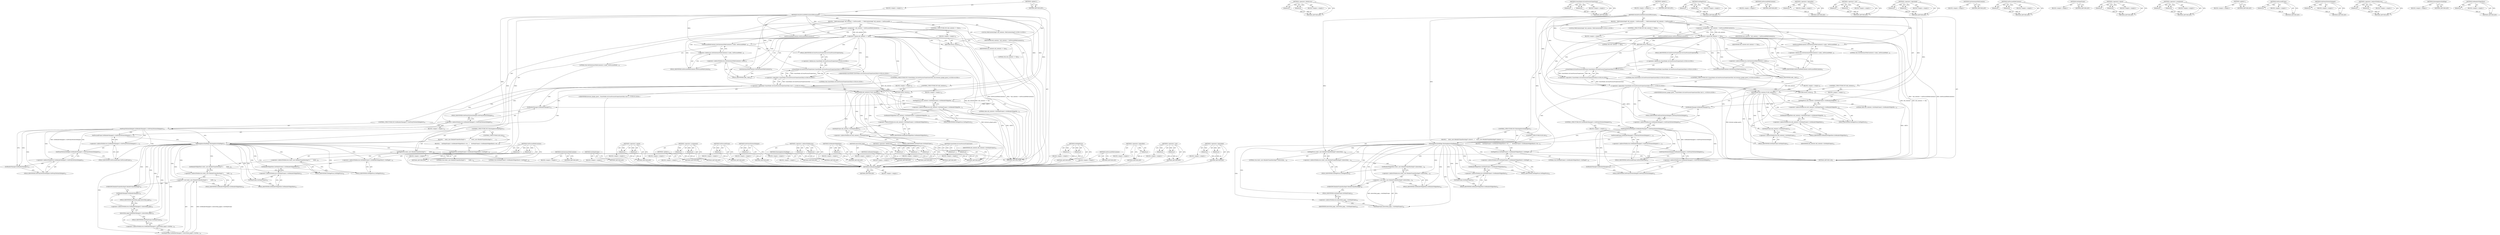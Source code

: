 digraph "GetRenderWidgetHost" {
vulnerable_189 [label=<(METHOD,interstitial_page)>];
vulnerable_190 [label=<(PARAM,p1)>];
vulnerable_191 [label=<(BLOCK,&lt;empty&gt;,&lt;empty&gt;)>];
vulnerable_192 [label=<(METHOD_RETURN,ANY)>];
vulnerable_174 [label=<(METHOD,GetRenderManager)>];
vulnerable_175 [label=<(BLOCK,&lt;empty&gt;,&lt;empty&gt;)>];
vulnerable_176 [label=<(METHOD_RETURN,ANY)>];
vulnerable_131 [label=<(METHOD,&lt;operator&gt;.fieldAccess)>];
vulnerable_132 [label=<(PARAM,p1)>];
vulnerable_133 [label=<(PARAM,p2)>];
vulnerable_134 [label=<(BLOCK,&lt;empty&gt;,&lt;empty&gt;)>];
vulnerable_135 [label=<(METHOD_RETURN,ANY)>];
vulnerable_153 [label=<(METHOD,GuestMode.IsCrossProcessFrameGuest)>];
vulnerable_154 [label=<(PARAM,p1)>];
vulnerable_155 [label=<(PARAM,p2)>];
vulnerable_156 [label=<(BLOCK,&lt;empty&gt;,&lt;empty&gt;)>];
vulnerable_157 [label=<(METHOD_RETURN,ANY)>];
vulnerable_6 [label=<(METHOD,&lt;global&gt;)<SUB>1</SUB>>];
vulnerable_7 [label=<(BLOCK,&lt;empty&gt;,&lt;empty&gt;)<SUB>1</SUB>>];
vulnerable_8 [label=<(METHOD,SetAsFocusedWebContentsIfNecessary)<SUB>1</SUB>>];
vulnerable_9 [label=<(BLOCK,{
  WebContentsImpl* old_contents = GetFocusedW...,{
  WebContentsImpl* old_contents = GetFocusedW...)<SUB>1</SUB>>];
vulnerable_10 [label="<(LOCAL,WebContentsImpl* old_contents: WebContentsImpl*)<SUB>2</SUB>>"];
vulnerable_11 [label=<(&lt;operator&gt;.assignment,* old_contents = GetFocusedWebContents())<SUB>2</SUB>>];
vulnerable_12 [label=<(IDENTIFIER,old_contents,* old_contents = GetFocusedWebContents())<SUB>2</SUB>>];
vulnerable_13 [label=<(GetFocusedWebContents,GetFocusedWebContents())<SUB>2</SUB>>];
vulnerable_14 [label=<(CONTROL_STRUCTURE,IF,if (old_contents == this))<SUB>3</SUB>>];
vulnerable_15 [label=<(&lt;operator&gt;.equals,old_contents == this)<SUB>3</SUB>>];
vulnerable_16 [label=<(IDENTIFIER,old_contents,old_contents == this)<SUB>3</SUB>>];
vulnerable_17 [label=<(LITERAL,this,old_contents == this)<SUB>3</SUB>>];
vulnerable_18 [label=<(BLOCK,&lt;empty&gt;,&lt;empty&gt;)<SUB>4</SUB>>];
vulnerable_19 [label=<(RETURN,return;,return;)<SUB>4</SUB>>];
vulnerable_20 [label=<(SetFocusedWebContents,GetOutermostWebContents()-&gt;node_.SetFocusedWebC...)<SUB>6</SUB>>];
vulnerable_21 [label=<(&lt;operator&gt;.fieldAccess,GetOutermostWebContents()-&gt;node_.SetFocusedWebC...)<SUB>6</SUB>>];
vulnerable_22 [label=<(&lt;operator&gt;.indirectFieldAccess,GetOutermostWebContents()-&gt;node_)<SUB>6</SUB>>];
vulnerable_23 [label=<(GetOutermostWebContents,GetOutermostWebContents())<SUB>6</SUB>>];
vulnerable_24 [label=<(FIELD_IDENTIFIER,node_,node_)<SUB>6</SUB>>];
vulnerable_25 [label=<(FIELD_IDENTIFIER,SetFocusedWebContents,SetFocusedWebContents)<SUB>6</SUB>>];
vulnerable_26 [label=<(LITERAL,this,GetOutermostWebContents()-&gt;node_.SetFocusedWebC...)<SUB>6</SUB>>];
vulnerable_27 [label="<(CONTROL_STRUCTURE,IF,if (!GuestMode::IsCrossProcessFrameGuest(this) &amp;&amp; browser_plugin_guest_))<SUB>8</SUB>>"];
vulnerable_28 [label="<(&lt;operator&gt;.logicalAnd,!GuestMode::IsCrossProcessFrameGuest(this) &amp;&amp; b...)<SUB>8</SUB>>"];
vulnerable_29 [label="<(&lt;operator&gt;.logicalNot,!GuestMode::IsCrossProcessFrameGuest(this))<SUB>8</SUB>>"];
vulnerable_30 [label="<(GuestMode.IsCrossProcessFrameGuest,GuestMode::IsCrossProcessFrameGuest(this))<SUB>8</SUB>>"];
vulnerable_31 [label="<(&lt;operator&gt;.fieldAccess,GuestMode::IsCrossProcessFrameGuest)<SUB>8</SUB>>"];
vulnerable_32 [label="<(IDENTIFIER,GuestMode,GuestMode::IsCrossProcessFrameGuest(this))<SUB>8</SUB>>"];
vulnerable_33 [label=<(FIELD_IDENTIFIER,IsCrossProcessFrameGuest,IsCrossProcessFrameGuest)<SUB>8</SUB>>];
vulnerable_34 [label="<(LITERAL,this,GuestMode::IsCrossProcessFrameGuest(this))<SUB>8</SUB>>"];
vulnerable_35 [label="<(IDENTIFIER,browser_plugin_guest_,!GuestMode::IsCrossProcessFrameGuest(this) &amp;&amp; b...)<SUB>8</SUB>>"];
vulnerable_36 [label=<(BLOCK,&lt;empty&gt;,&lt;empty&gt;)<SUB>9</SUB>>];
vulnerable_37 [label=<(RETURN,return;,return;)<SUB>9</SUB>>];
vulnerable_38 [label=<(CONTROL_STRUCTURE,IF,if (old_contents))<SUB>11</SUB>>];
vulnerable_39 [label=<(IDENTIFIER,old_contents,if (old_contents))<SUB>11</SUB>>];
vulnerable_40 [label=<(BLOCK,&lt;empty&gt;,&lt;empty&gt;)<SUB>12</SUB>>];
vulnerable_41 [label=<(SetPageFocus,old_contents-&gt;GetMainFrame()-&gt;GetRenderWidgetHo...)<SUB>12</SUB>>];
vulnerable_42 [label=<(&lt;operator&gt;.indirectFieldAccess,old_contents-&gt;GetMainFrame()-&gt;GetRenderWidgetHo...)<SUB>12</SUB>>];
vulnerable_43 [label=<(GetRenderWidgetHost,old_contents-&gt;GetMainFrame()-&gt;GetRenderWidgetHo...)<SUB>12</SUB>>];
vulnerable_44 [label=<(&lt;operator&gt;.indirectFieldAccess,old_contents-&gt;GetMainFrame()-&gt;GetRenderWidgetHost)<SUB>12</SUB>>];
vulnerable_45 [label=<(GetMainFrame,old_contents-&gt;GetMainFrame())<SUB>12</SUB>>];
vulnerable_46 [label=<(&lt;operator&gt;.indirectFieldAccess,old_contents-&gt;GetMainFrame)<SUB>12</SUB>>];
vulnerable_47 [label=<(IDENTIFIER,old_contents,old_contents-&gt;GetMainFrame())<SUB>12</SUB>>];
vulnerable_48 [label=<(FIELD_IDENTIFIER,GetMainFrame,GetMainFrame)<SUB>12</SUB>>];
vulnerable_49 [label=<(FIELD_IDENTIFIER,GetRenderWidgetHost,GetRenderWidgetHost)<SUB>12</SUB>>];
vulnerable_50 [label=<(FIELD_IDENTIFIER,SetPageFocus,SetPageFocus)<SUB>12</SUB>>];
vulnerable_51 [label=<(LITERAL,false,old_contents-&gt;GetMainFrame()-&gt;GetRenderWidgetHo...)<SUB>12</SUB>>];
vulnerable_52 [label=<(CONTROL_STRUCTURE,IF,if (GetRenderManager()-&gt;GetProxyToOuterDelegate()))<SUB>14</SUB>>];
vulnerable_53 [label=<(GetProxyToOuterDelegate,GetRenderManager()-&gt;GetProxyToOuterDelegate())<SUB>14</SUB>>];
vulnerable_54 [label=<(&lt;operator&gt;.indirectFieldAccess,GetRenderManager()-&gt;GetProxyToOuterDelegate)<SUB>14</SUB>>];
vulnerable_55 [label=<(GetRenderManager,GetRenderManager())<SUB>14</SUB>>];
vulnerable_56 [label=<(FIELD_IDENTIFIER,GetProxyToOuterDelegate,GetProxyToOuterDelegate)<SUB>14</SUB>>];
vulnerable_57 [label=<(BLOCK,&lt;empty&gt;,&lt;empty&gt;)<SUB>15</SUB>>];
vulnerable_58 [label=<(SetFocusedFrame,GetRenderManager()-&gt;GetProxyToOuterDelegate()-&gt;...)<SUB>15</SUB>>];
vulnerable_59 [label=<(&lt;operator&gt;.indirectFieldAccess,GetRenderManager()-&gt;GetProxyToOuterDelegate()-&gt;...)<SUB>15</SUB>>];
vulnerable_60 [label=<(GetProxyToOuterDelegate,GetRenderManager()-&gt;GetProxyToOuterDelegate())<SUB>15</SUB>>];
vulnerable_61 [label=<(&lt;operator&gt;.indirectFieldAccess,GetRenderManager()-&gt;GetProxyToOuterDelegate)<SUB>15</SUB>>];
vulnerable_62 [label=<(GetRenderManager,GetRenderManager())<SUB>15</SUB>>];
vulnerable_63 [label=<(FIELD_IDENTIFIER,GetProxyToOuterDelegate,GetProxyToOuterDelegate)<SUB>15</SUB>>];
vulnerable_64 [label=<(FIELD_IDENTIFIER,SetFocusedFrame,SetFocusedFrame)<SUB>15</SUB>>];
vulnerable_65 [label=<(CONTROL_STRUCTURE,IF,if (ShowingInterstitialPage()))<SUB>17</SUB>>];
vulnerable_66 [label=<(ShowingInterstitialPage,ShowingInterstitialPage())<SUB>17</SUB>>];
vulnerable_67 [label=<(BLOCK,{
    static_cast&lt;RenderFrameHostImpl*&gt;(
      ...,{
    static_cast&lt;RenderFrameHostImpl*&gt;(
      ...)<SUB>17</SUB>>];
vulnerable_68 [label=<(SetPageFocus,static_cast&lt;RenderFrameHostImpl*&gt;(
        GetR...)<SUB>18</SUB>>];
vulnerable_69 [label=<(&lt;operator&gt;.indirectFieldAccess,static_cast&lt;RenderFrameHostImpl*&gt;(
        GetR...)<SUB>18</SUB>>];
vulnerable_70 [label=<(GetRenderWidgetHost,static_cast&lt;RenderFrameHostImpl*&gt;(
        GetR...)<SUB>18</SUB>>];
vulnerable_71 [label=<(&lt;operator&gt;.indirectFieldAccess,static_cast&lt;RenderFrameHostImpl*&gt;(
        GetR...)<SUB>18</SUB>>];
vulnerable_72 [label=<(&lt;operator&gt;.cast,static_cast&lt;RenderFrameHostImpl*&gt;(
        GetR...)<SUB>18</SUB>>];
vulnerable_73 [label=<(UNKNOWN,RenderFrameHostImpl*,RenderFrameHostImpl*)<SUB>18</SUB>>];
vulnerable_74 [label=<(GetMainFrame,GetRenderManager()-&gt;interstitial_page()-&gt;GetMai...)<SUB>19</SUB>>];
vulnerable_75 [label=<(&lt;operator&gt;.indirectFieldAccess,GetRenderManager()-&gt;interstitial_page()-&gt;GetMai...)<SUB>19</SUB>>];
vulnerable_76 [label=<(interstitial_page,GetRenderManager()-&gt;interstitial_page())<SUB>19</SUB>>];
vulnerable_77 [label=<(&lt;operator&gt;.indirectFieldAccess,GetRenderManager()-&gt;interstitial_page)<SUB>19</SUB>>];
vulnerable_78 [label=<(GetRenderManager,GetRenderManager())<SUB>19</SUB>>];
vulnerable_79 [label=<(FIELD_IDENTIFIER,interstitial_page,interstitial_page)<SUB>19</SUB>>];
vulnerable_80 [label=<(FIELD_IDENTIFIER,GetMainFrame,GetMainFrame)<SUB>19</SUB>>];
vulnerable_81 [label=<(FIELD_IDENTIFIER,GetRenderWidgetHost,GetRenderWidgetHost)<SUB>18</SUB>>];
vulnerable_82 [label=<(FIELD_IDENTIFIER,SetPageFocus,SetPageFocus)<SUB>18</SUB>>];
vulnerable_83 [label=<(LITERAL,true,static_cast&lt;RenderFrameHostImpl*&gt;(
        GetR...)<SUB>21</SUB>>];
vulnerable_84 [label=<(CONTROL_STRUCTURE,ELSE,else)<SUB>22</SUB>>];
vulnerable_85 [label=<(BLOCK,{
    GetMainFrame()-&gt;GetRenderWidgetHost()-&gt;Se...,{
    GetMainFrame()-&gt;GetRenderWidgetHost()-&gt;Se...)<SUB>22</SUB>>];
vulnerable_86 [label=<(SetPageFocus,GetMainFrame()-&gt;GetRenderWidgetHost()-&gt;SetPageF...)<SUB>23</SUB>>];
vulnerable_87 [label=<(&lt;operator&gt;.indirectFieldAccess,GetMainFrame()-&gt;GetRenderWidgetHost()-&gt;SetPageF...)<SUB>23</SUB>>];
vulnerable_88 [label=<(GetRenderWidgetHost,GetMainFrame()-&gt;GetRenderWidgetHost())<SUB>23</SUB>>];
vulnerable_89 [label=<(&lt;operator&gt;.indirectFieldAccess,GetMainFrame()-&gt;GetRenderWidgetHost)<SUB>23</SUB>>];
vulnerable_90 [label=<(GetMainFrame,GetMainFrame())<SUB>23</SUB>>];
vulnerable_91 [label=<(FIELD_IDENTIFIER,GetRenderWidgetHost,GetRenderWidgetHost)<SUB>23</SUB>>];
vulnerable_92 [label=<(FIELD_IDENTIFIER,SetPageFocus,SetPageFocus)<SUB>23</SUB>>];
vulnerable_93 [label=<(LITERAL,true,GetMainFrame()-&gt;GetRenderWidgetHost()-&gt;SetPageF...)<SUB>23</SUB>>];
vulnerable_94 [label=<(METHOD_RETURN,void)<SUB>1</SUB>>];
vulnerable_96 [label=<(METHOD_RETURN,ANY)<SUB>1</SUB>>];
vulnerable_158 [label=<(METHOD,SetPageFocus)>];
vulnerable_159 [label=<(PARAM,p1)>];
vulnerable_160 [label=<(PARAM,p2)>];
vulnerable_161 [label=<(BLOCK,&lt;empty&gt;,&lt;empty&gt;)>];
vulnerable_162 [label=<(METHOD_RETURN,ANY)>];
vulnerable_118 [label=<(METHOD,GetFocusedWebContents)>];
vulnerable_119 [label=<(BLOCK,&lt;empty&gt;,&lt;empty&gt;)>];
vulnerable_120 [label=<(METHOD_RETURN,ANY)>];
vulnerable_149 [label=<(METHOD,&lt;operator&gt;.logicalNot)>];
vulnerable_150 [label=<(PARAM,p1)>];
vulnerable_151 [label=<(BLOCK,&lt;empty&gt;,&lt;empty&gt;)>];
vulnerable_152 [label=<(METHOD_RETURN,ANY)>];
vulnerable_184 [label=<(METHOD,&lt;operator&gt;.cast)>];
vulnerable_185 [label=<(PARAM,p1)>];
vulnerable_186 [label=<(PARAM,p2)>];
vulnerable_187 [label=<(BLOCK,&lt;empty&gt;,&lt;empty&gt;)>];
vulnerable_188 [label=<(METHOD_RETURN,ANY)>];
vulnerable_144 [label=<(METHOD,&lt;operator&gt;.logicalAnd)>];
vulnerable_145 [label=<(PARAM,p1)>];
vulnerable_146 [label=<(PARAM,p2)>];
vulnerable_147 [label=<(BLOCK,&lt;empty&gt;,&lt;empty&gt;)>];
vulnerable_148 [label=<(METHOD_RETURN,ANY)>];
vulnerable_141 [label=<(METHOD,GetOutermostWebContents)>];
vulnerable_142 [label=<(BLOCK,&lt;empty&gt;,&lt;empty&gt;)>];
vulnerable_143 [label=<(METHOD_RETURN,ANY)>];
vulnerable_126 [label=<(METHOD,SetFocusedWebContents)>];
vulnerable_127 [label=<(PARAM,p1)>];
vulnerable_128 [label=<(PARAM,p2)>];
vulnerable_129 [label=<(BLOCK,&lt;empty&gt;,&lt;empty&gt;)>];
vulnerable_130 [label=<(METHOD_RETURN,ANY)>];
vulnerable_167 [label=<(METHOD,GetMainFrame)>];
vulnerable_168 [label=<(BLOCK,&lt;empty&gt;,&lt;empty&gt;)>];
vulnerable_169 [label=<(METHOD_RETURN,ANY)>];
vulnerable_121 [label=<(METHOD,&lt;operator&gt;.equals)>];
vulnerable_122 [label=<(PARAM,p1)>];
vulnerable_123 [label=<(PARAM,p2)>];
vulnerable_124 [label=<(BLOCK,&lt;empty&gt;,&lt;empty&gt;)>];
vulnerable_125 [label=<(METHOD_RETURN,ANY)>];
vulnerable_113 [label=<(METHOD,&lt;operator&gt;.assignment)>];
vulnerable_114 [label=<(PARAM,p1)>];
vulnerable_115 [label=<(PARAM,p2)>];
vulnerable_116 [label=<(BLOCK,&lt;empty&gt;,&lt;empty&gt;)>];
vulnerable_117 [label=<(METHOD_RETURN,ANY)>];
vulnerable_107 [label=<(METHOD,&lt;global&gt;)<SUB>1</SUB>>];
vulnerable_108 [label=<(BLOCK,&lt;empty&gt;,&lt;empty&gt;)>];
vulnerable_109 [label=<(METHOD_RETURN,ANY)>];
vulnerable_177 [label=<(METHOD,SetFocusedFrame)>];
vulnerable_178 [label=<(PARAM,p1)>];
vulnerable_179 [label=<(BLOCK,&lt;empty&gt;,&lt;empty&gt;)>];
vulnerable_180 [label=<(METHOD_RETURN,ANY)>];
vulnerable_170 [label=<(METHOD,GetProxyToOuterDelegate)>];
vulnerable_171 [label=<(PARAM,p1)>];
vulnerable_172 [label=<(BLOCK,&lt;empty&gt;,&lt;empty&gt;)>];
vulnerable_173 [label=<(METHOD_RETURN,ANY)>];
vulnerable_136 [label=<(METHOD,&lt;operator&gt;.indirectFieldAccess)>];
vulnerable_137 [label=<(PARAM,p1)>];
vulnerable_138 [label=<(PARAM,p2)>];
vulnerable_139 [label=<(BLOCK,&lt;empty&gt;,&lt;empty&gt;)>];
vulnerable_140 [label=<(METHOD_RETURN,ANY)>];
vulnerable_181 [label=<(METHOD,ShowingInterstitialPage)>];
vulnerable_182 [label=<(BLOCK,&lt;empty&gt;,&lt;empty&gt;)>];
vulnerable_183 [label=<(METHOD_RETURN,ANY)>];
vulnerable_163 [label=<(METHOD,GetRenderWidgetHost)>];
vulnerable_164 [label=<(PARAM,p1)>];
vulnerable_165 [label=<(BLOCK,&lt;empty&gt;,&lt;empty&gt;)>];
vulnerable_166 [label=<(METHOD_RETURN,ANY)>];
fixed_171 [label=<(METHOD,GetRenderManager)>];
fixed_172 [label=<(BLOCK,&lt;empty&gt;,&lt;empty&gt;)>];
fixed_173 [label=<(METHOD_RETURN,ANY)>];
fixed_128 [label=<(METHOD,&lt;operator&gt;.fieldAccess)>];
fixed_129 [label=<(PARAM,p1)>];
fixed_130 [label=<(PARAM,p2)>];
fixed_131 [label=<(BLOCK,&lt;empty&gt;,&lt;empty&gt;)>];
fixed_132 [label=<(METHOD_RETURN,ANY)>];
fixed_150 [label=<(METHOD,GuestMode.IsCrossProcessFrameGuest)>];
fixed_151 [label=<(PARAM,p1)>];
fixed_152 [label=<(PARAM,p2)>];
fixed_153 [label=<(BLOCK,&lt;empty&gt;,&lt;empty&gt;)>];
fixed_154 [label=<(METHOD_RETURN,ANY)>];
fixed_6 [label=<(METHOD,&lt;global&gt;)<SUB>1</SUB>>];
fixed_7 [label=<(BLOCK,&lt;empty&gt;,&lt;empty&gt;)<SUB>1</SUB>>];
fixed_8 [label=<(METHOD,SetAsFocusedWebContentsIfNecessary)<SUB>1</SUB>>];
fixed_9 [label=<(BLOCK,{
  WebContentsImpl* old_contents = GetFocusedW...,{
  WebContentsImpl* old_contents = GetFocusedW...)<SUB>1</SUB>>];
fixed_10 [label="<(LOCAL,WebContentsImpl* old_contents: WebContentsImpl*)<SUB>2</SUB>>"];
fixed_11 [label=<(&lt;operator&gt;.assignment,* old_contents = GetFocusedWebContents())<SUB>2</SUB>>];
fixed_12 [label=<(IDENTIFIER,old_contents,* old_contents = GetFocusedWebContents())<SUB>2</SUB>>];
fixed_13 [label=<(GetFocusedWebContents,GetFocusedWebContents())<SUB>2</SUB>>];
fixed_14 [label=<(CONTROL_STRUCTURE,IF,if (old_contents == this))<SUB>3</SUB>>];
fixed_15 [label=<(&lt;operator&gt;.equals,old_contents == this)<SUB>3</SUB>>];
fixed_16 [label=<(IDENTIFIER,old_contents,old_contents == this)<SUB>3</SUB>>];
fixed_17 [label=<(LITERAL,this,old_contents == this)<SUB>3</SUB>>];
fixed_18 [label=<(BLOCK,&lt;empty&gt;,&lt;empty&gt;)<SUB>4</SUB>>];
fixed_19 [label=<(RETURN,return;,return;)<SUB>4</SUB>>];
fixed_20 [label=<(SetFocusedWebContents,GetOutermostWebContents()-&gt;node_.SetFocusedWebC...)<SUB>6</SUB>>];
fixed_21 [label=<(&lt;operator&gt;.fieldAccess,GetOutermostWebContents()-&gt;node_.SetFocusedWebC...)<SUB>6</SUB>>];
fixed_22 [label=<(&lt;operator&gt;.indirectFieldAccess,GetOutermostWebContents()-&gt;node_)<SUB>6</SUB>>];
fixed_23 [label=<(GetOutermostWebContents,GetOutermostWebContents())<SUB>6</SUB>>];
fixed_24 [label=<(FIELD_IDENTIFIER,node_,node_)<SUB>6</SUB>>];
fixed_25 [label=<(FIELD_IDENTIFIER,SetFocusedWebContents,SetFocusedWebContents)<SUB>6</SUB>>];
fixed_26 [label=<(LITERAL,this,GetOutermostWebContents()-&gt;node_.SetFocusedWebC...)<SUB>6</SUB>>];
fixed_27 [label="<(CONTROL_STRUCTURE,IF,if (!GuestMode::IsCrossProcessFrameGuest(this) &amp;&amp; browser_plugin_guest_))<SUB>8</SUB>>"];
fixed_28 [label="<(&lt;operator&gt;.logicalAnd,!GuestMode::IsCrossProcessFrameGuest(this) &amp;&amp; b...)<SUB>8</SUB>>"];
fixed_29 [label="<(&lt;operator&gt;.logicalNot,!GuestMode::IsCrossProcessFrameGuest(this))<SUB>8</SUB>>"];
fixed_30 [label="<(GuestMode.IsCrossProcessFrameGuest,GuestMode::IsCrossProcessFrameGuest(this))<SUB>8</SUB>>"];
fixed_31 [label="<(&lt;operator&gt;.fieldAccess,GuestMode::IsCrossProcessFrameGuest)<SUB>8</SUB>>"];
fixed_32 [label="<(IDENTIFIER,GuestMode,GuestMode::IsCrossProcessFrameGuest(this))<SUB>8</SUB>>"];
fixed_33 [label=<(FIELD_IDENTIFIER,IsCrossProcessFrameGuest,IsCrossProcessFrameGuest)<SUB>8</SUB>>];
fixed_34 [label="<(LITERAL,this,GuestMode::IsCrossProcessFrameGuest(this))<SUB>8</SUB>>"];
fixed_35 [label="<(IDENTIFIER,browser_plugin_guest_,!GuestMode::IsCrossProcessFrameGuest(this) &amp;&amp; b...)<SUB>8</SUB>>"];
fixed_36 [label=<(BLOCK,&lt;empty&gt;,&lt;empty&gt;)<SUB>9</SUB>>];
fixed_37 [label=<(RETURN,return;,return;)<SUB>9</SUB>>];
fixed_38 [label=<(CONTROL_STRUCTURE,IF,if (old_contents))<SUB>11</SUB>>];
fixed_39 [label=<(IDENTIFIER,old_contents,if (old_contents))<SUB>11</SUB>>];
fixed_40 [label=<(BLOCK,&lt;empty&gt;,&lt;empty&gt;)<SUB>12</SUB>>];
fixed_41 [label=<(SetPageFocus,old_contents-&gt;GetMainFrame()-&gt;GetRenderWidgetHo...)<SUB>12</SUB>>];
fixed_42 [label=<(&lt;operator&gt;.indirectFieldAccess,old_contents-&gt;GetMainFrame()-&gt;GetRenderWidgetHo...)<SUB>12</SUB>>];
fixed_43 [label=<(GetRenderWidgetHost,old_contents-&gt;GetMainFrame()-&gt;GetRenderWidgetHo...)<SUB>12</SUB>>];
fixed_44 [label=<(&lt;operator&gt;.indirectFieldAccess,old_contents-&gt;GetMainFrame()-&gt;GetRenderWidgetHost)<SUB>12</SUB>>];
fixed_45 [label=<(GetMainFrame,old_contents-&gt;GetMainFrame())<SUB>12</SUB>>];
fixed_46 [label=<(&lt;operator&gt;.indirectFieldAccess,old_contents-&gt;GetMainFrame)<SUB>12</SUB>>];
fixed_47 [label=<(IDENTIFIER,old_contents,old_contents-&gt;GetMainFrame())<SUB>12</SUB>>];
fixed_48 [label=<(FIELD_IDENTIFIER,GetMainFrame,GetMainFrame)<SUB>12</SUB>>];
fixed_49 [label=<(FIELD_IDENTIFIER,GetRenderWidgetHost,GetRenderWidgetHost)<SUB>12</SUB>>];
fixed_50 [label=<(FIELD_IDENTIFIER,SetPageFocus,SetPageFocus)<SUB>12</SUB>>];
fixed_51 [label=<(LITERAL,false,old_contents-&gt;GetMainFrame()-&gt;GetRenderWidgetHo...)<SUB>12</SUB>>];
fixed_52 [label=<(CONTROL_STRUCTURE,IF,if (GetRenderManager()-&gt;GetProxyToOuterDelegate()))<SUB>14</SUB>>];
fixed_53 [label=<(GetProxyToOuterDelegate,GetRenderManager()-&gt;GetProxyToOuterDelegate())<SUB>14</SUB>>];
fixed_54 [label=<(&lt;operator&gt;.indirectFieldAccess,GetRenderManager()-&gt;GetProxyToOuterDelegate)<SUB>14</SUB>>];
fixed_55 [label=<(GetRenderManager,GetRenderManager())<SUB>14</SUB>>];
fixed_56 [label=<(FIELD_IDENTIFIER,GetProxyToOuterDelegate,GetProxyToOuterDelegate)<SUB>14</SUB>>];
fixed_57 [label=<(BLOCK,&lt;empty&gt;,&lt;empty&gt;)<SUB>15</SUB>>];
fixed_58 [label=<(SetFocusedFrame,GetRenderManager()-&gt;GetProxyToOuterDelegate()-&gt;...)<SUB>15</SUB>>];
fixed_59 [label=<(&lt;operator&gt;.indirectFieldAccess,GetRenderManager()-&gt;GetProxyToOuterDelegate()-&gt;...)<SUB>15</SUB>>];
fixed_60 [label=<(GetProxyToOuterDelegate,GetRenderManager()-&gt;GetProxyToOuterDelegate())<SUB>15</SUB>>];
fixed_61 [label=<(&lt;operator&gt;.indirectFieldAccess,GetRenderManager()-&gt;GetProxyToOuterDelegate)<SUB>15</SUB>>];
fixed_62 [label=<(GetRenderManager,GetRenderManager())<SUB>15</SUB>>];
fixed_63 [label=<(FIELD_IDENTIFIER,GetProxyToOuterDelegate,GetProxyToOuterDelegate)<SUB>15</SUB>>];
fixed_64 [label=<(FIELD_IDENTIFIER,SetFocusedFrame,SetFocusedFrame)<SUB>15</SUB>>];
fixed_65 [label=<(CONTROL_STRUCTURE,IF,if (ShowingInterstitialPage()))<SUB>17</SUB>>];
fixed_66 [label=<(ShowingInterstitialPage,ShowingInterstitialPage())<SUB>17</SUB>>];
fixed_67 [label=<(BLOCK,{
    static_cast&lt;RenderFrameHostImpl*&gt;(interst...,{
    static_cast&lt;RenderFrameHostImpl*&gt;(interst...)<SUB>17</SUB>>];
fixed_68 [label=<(SetPageFocus,static_cast&lt;RenderFrameHostImpl*&gt;(interstitial_...)<SUB>18</SUB>>];
fixed_69 [label=<(&lt;operator&gt;.indirectFieldAccess,static_cast&lt;RenderFrameHostImpl*&gt;(interstitial_...)<SUB>18</SUB>>];
fixed_70 [label=<(GetRenderWidgetHost,static_cast&lt;RenderFrameHostImpl*&gt;(interstitial_...)<SUB>18</SUB>>];
fixed_71 [label=<(&lt;operator&gt;.indirectFieldAccess,static_cast&lt;RenderFrameHostImpl*&gt;(interstitial_...)<SUB>18</SUB>>];
fixed_72 [label=<(&lt;operator&gt;.cast,static_cast&lt;RenderFrameHostImpl*&gt;(interstitial_...)<SUB>18</SUB>>];
fixed_73 [label=<(UNKNOWN,RenderFrameHostImpl*,RenderFrameHostImpl*)<SUB>18</SUB>>];
fixed_74 [label=<(GetMainFrame,interstitial_page_-&gt;GetMainFrame())<SUB>18</SUB>>];
fixed_75 [label=<(&lt;operator&gt;.indirectFieldAccess,interstitial_page_-&gt;GetMainFrame)<SUB>18</SUB>>];
fixed_76 [label=<(IDENTIFIER,interstitial_page_,interstitial_page_-&gt;GetMainFrame())<SUB>18</SUB>>];
fixed_77 [label=<(FIELD_IDENTIFIER,GetMainFrame,GetMainFrame)<SUB>18</SUB>>];
fixed_78 [label=<(FIELD_IDENTIFIER,GetRenderWidgetHost,GetRenderWidgetHost)<SUB>18</SUB>>];
fixed_79 [label=<(FIELD_IDENTIFIER,SetPageFocus,SetPageFocus)<SUB>18</SUB>>];
fixed_80 [label=<(LITERAL,true,static_cast&lt;RenderFrameHostImpl*&gt;(interstitial_...)<SUB>20</SUB>>];
fixed_81 [label=<(CONTROL_STRUCTURE,ELSE,else)<SUB>21</SUB>>];
fixed_82 [label=<(BLOCK,{
    GetMainFrame()-&gt;GetRenderWidgetHost()-&gt;Se...,{
    GetMainFrame()-&gt;GetRenderWidgetHost()-&gt;Se...)<SUB>21</SUB>>];
fixed_83 [label=<(SetPageFocus,GetMainFrame()-&gt;GetRenderWidgetHost()-&gt;SetPageF...)<SUB>22</SUB>>];
fixed_84 [label=<(&lt;operator&gt;.indirectFieldAccess,GetMainFrame()-&gt;GetRenderWidgetHost()-&gt;SetPageF...)<SUB>22</SUB>>];
fixed_85 [label=<(GetRenderWidgetHost,GetMainFrame()-&gt;GetRenderWidgetHost())<SUB>22</SUB>>];
fixed_86 [label=<(&lt;operator&gt;.indirectFieldAccess,GetMainFrame()-&gt;GetRenderWidgetHost)<SUB>22</SUB>>];
fixed_87 [label=<(GetMainFrame,GetMainFrame())<SUB>22</SUB>>];
fixed_88 [label=<(FIELD_IDENTIFIER,GetRenderWidgetHost,GetRenderWidgetHost)<SUB>22</SUB>>];
fixed_89 [label=<(FIELD_IDENTIFIER,SetPageFocus,SetPageFocus)<SUB>22</SUB>>];
fixed_90 [label=<(LITERAL,true,GetMainFrame()-&gt;GetRenderWidgetHost()-&gt;SetPageF...)<SUB>22</SUB>>];
fixed_91 [label=<(METHOD_RETURN,void)<SUB>1</SUB>>];
fixed_93 [label=<(METHOD_RETURN,ANY)<SUB>1</SUB>>];
fixed_155 [label=<(METHOD,SetPageFocus)>];
fixed_156 [label=<(PARAM,p1)>];
fixed_157 [label=<(PARAM,p2)>];
fixed_158 [label=<(BLOCK,&lt;empty&gt;,&lt;empty&gt;)>];
fixed_159 [label=<(METHOD_RETURN,ANY)>];
fixed_115 [label=<(METHOD,GetFocusedWebContents)>];
fixed_116 [label=<(BLOCK,&lt;empty&gt;,&lt;empty&gt;)>];
fixed_117 [label=<(METHOD_RETURN,ANY)>];
fixed_146 [label=<(METHOD,&lt;operator&gt;.logicalNot)>];
fixed_147 [label=<(PARAM,p1)>];
fixed_148 [label=<(BLOCK,&lt;empty&gt;,&lt;empty&gt;)>];
fixed_149 [label=<(METHOD_RETURN,ANY)>];
fixed_181 [label=<(METHOD,&lt;operator&gt;.cast)>];
fixed_182 [label=<(PARAM,p1)>];
fixed_183 [label=<(PARAM,p2)>];
fixed_184 [label=<(BLOCK,&lt;empty&gt;,&lt;empty&gt;)>];
fixed_185 [label=<(METHOD_RETURN,ANY)>];
fixed_141 [label=<(METHOD,&lt;operator&gt;.logicalAnd)>];
fixed_142 [label=<(PARAM,p1)>];
fixed_143 [label=<(PARAM,p2)>];
fixed_144 [label=<(BLOCK,&lt;empty&gt;,&lt;empty&gt;)>];
fixed_145 [label=<(METHOD_RETURN,ANY)>];
fixed_138 [label=<(METHOD,GetOutermostWebContents)>];
fixed_139 [label=<(BLOCK,&lt;empty&gt;,&lt;empty&gt;)>];
fixed_140 [label=<(METHOD_RETURN,ANY)>];
fixed_123 [label=<(METHOD,SetFocusedWebContents)>];
fixed_124 [label=<(PARAM,p1)>];
fixed_125 [label=<(PARAM,p2)>];
fixed_126 [label=<(BLOCK,&lt;empty&gt;,&lt;empty&gt;)>];
fixed_127 [label=<(METHOD_RETURN,ANY)>];
fixed_164 [label=<(METHOD,GetMainFrame)>];
fixed_165 [label=<(BLOCK,&lt;empty&gt;,&lt;empty&gt;)>];
fixed_166 [label=<(METHOD_RETURN,ANY)>];
fixed_118 [label=<(METHOD,&lt;operator&gt;.equals)>];
fixed_119 [label=<(PARAM,p1)>];
fixed_120 [label=<(PARAM,p2)>];
fixed_121 [label=<(BLOCK,&lt;empty&gt;,&lt;empty&gt;)>];
fixed_122 [label=<(METHOD_RETURN,ANY)>];
fixed_110 [label=<(METHOD,&lt;operator&gt;.assignment)>];
fixed_111 [label=<(PARAM,p1)>];
fixed_112 [label=<(PARAM,p2)>];
fixed_113 [label=<(BLOCK,&lt;empty&gt;,&lt;empty&gt;)>];
fixed_114 [label=<(METHOD_RETURN,ANY)>];
fixed_104 [label=<(METHOD,&lt;global&gt;)<SUB>1</SUB>>];
fixed_105 [label=<(BLOCK,&lt;empty&gt;,&lt;empty&gt;)>];
fixed_106 [label=<(METHOD_RETURN,ANY)>];
fixed_174 [label=<(METHOD,SetFocusedFrame)>];
fixed_175 [label=<(PARAM,p1)>];
fixed_176 [label=<(BLOCK,&lt;empty&gt;,&lt;empty&gt;)>];
fixed_177 [label=<(METHOD_RETURN,ANY)>];
fixed_167 [label=<(METHOD,GetProxyToOuterDelegate)>];
fixed_168 [label=<(PARAM,p1)>];
fixed_169 [label=<(BLOCK,&lt;empty&gt;,&lt;empty&gt;)>];
fixed_170 [label=<(METHOD_RETURN,ANY)>];
fixed_133 [label=<(METHOD,&lt;operator&gt;.indirectFieldAccess)>];
fixed_134 [label=<(PARAM,p1)>];
fixed_135 [label=<(PARAM,p2)>];
fixed_136 [label=<(BLOCK,&lt;empty&gt;,&lt;empty&gt;)>];
fixed_137 [label=<(METHOD_RETURN,ANY)>];
fixed_178 [label=<(METHOD,ShowingInterstitialPage)>];
fixed_179 [label=<(BLOCK,&lt;empty&gt;,&lt;empty&gt;)>];
fixed_180 [label=<(METHOD_RETURN,ANY)>];
fixed_160 [label=<(METHOD,GetRenderWidgetHost)>];
fixed_161 [label=<(PARAM,p1)>];
fixed_162 [label=<(BLOCK,&lt;empty&gt;,&lt;empty&gt;)>];
fixed_163 [label=<(METHOD_RETURN,ANY)>];
vulnerable_189 -> vulnerable_190  [key=0, label="AST: "];
vulnerable_189 -> vulnerable_190  [key=1, label="DDG: "];
vulnerable_189 -> vulnerable_191  [key=0, label="AST: "];
vulnerable_189 -> vulnerable_192  [key=0, label="AST: "];
vulnerable_189 -> vulnerable_192  [key=1, label="CFG: "];
vulnerable_190 -> vulnerable_192  [key=0, label="DDG: p1"];
vulnerable_191 -> fixed_171  [key=0];
vulnerable_192 -> fixed_171  [key=0];
vulnerable_174 -> vulnerable_175  [key=0, label="AST: "];
vulnerable_174 -> vulnerable_176  [key=0, label="AST: "];
vulnerable_174 -> vulnerable_176  [key=1, label="CFG: "];
vulnerable_175 -> fixed_171  [key=0];
vulnerable_176 -> fixed_171  [key=0];
vulnerable_131 -> vulnerable_132  [key=0, label="AST: "];
vulnerable_131 -> vulnerable_132  [key=1, label="DDG: "];
vulnerable_131 -> vulnerable_134  [key=0, label="AST: "];
vulnerable_131 -> vulnerable_133  [key=0, label="AST: "];
vulnerable_131 -> vulnerable_133  [key=1, label="DDG: "];
vulnerable_131 -> vulnerable_135  [key=0, label="AST: "];
vulnerable_131 -> vulnerable_135  [key=1, label="CFG: "];
vulnerable_132 -> vulnerable_135  [key=0, label="DDG: p1"];
vulnerable_133 -> vulnerable_135  [key=0, label="DDG: p2"];
vulnerable_134 -> fixed_171  [key=0];
vulnerable_135 -> fixed_171  [key=0];
vulnerable_153 -> vulnerable_154  [key=0, label="AST: "];
vulnerable_153 -> vulnerable_154  [key=1, label="DDG: "];
vulnerable_153 -> vulnerable_156  [key=0, label="AST: "];
vulnerable_153 -> vulnerable_155  [key=0, label="AST: "];
vulnerable_153 -> vulnerable_155  [key=1, label="DDG: "];
vulnerable_153 -> vulnerable_157  [key=0, label="AST: "];
vulnerable_153 -> vulnerable_157  [key=1, label="CFG: "];
vulnerable_154 -> vulnerable_157  [key=0, label="DDG: p1"];
vulnerable_155 -> vulnerable_157  [key=0, label="DDG: p2"];
vulnerable_156 -> fixed_171  [key=0];
vulnerable_157 -> fixed_171  [key=0];
vulnerable_6 -> vulnerable_7  [key=0, label="AST: "];
vulnerable_6 -> vulnerable_96  [key=0, label="AST: "];
vulnerable_6 -> vulnerable_96  [key=1, label="CFG: "];
vulnerable_7 -> vulnerable_8  [key=0, label="AST: "];
vulnerable_8 -> vulnerable_9  [key=0, label="AST: "];
vulnerable_8 -> vulnerable_94  [key=0, label="AST: "];
vulnerable_8 -> vulnerable_13  [key=0, label="CFG: "];
vulnerable_8 -> vulnerable_11  [key=0, label="DDG: "];
vulnerable_8 -> vulnerable_20  [key=0, label="DDG: "];
vulnerable_8 -> vulnerable_39  [key=0, label="DDG: "];
vulnerable_8 -> vulnerable_66  [key=0, label="DDG: "];
vulnerable_8 -> vulnerable_15  [key=0, label="DDG: "];
vulnerable_8 -> vulnerable_19  [key=0, label="DDG: "];
vulnerable_8 -> vulnerable_28  [key=0, label="DDG: "];
vulnerable_8 -> vulnerable_37  [key=0, label="DDG: "];
vulnerable_8 -> vulnerable_41  [key=0, label="DDG: "];
vulnerable_8 -> vulnerable_68  [key=0, label="DDG: "];
vulnerable_8 -> vulnerable_30  [key=0, label="DDG: "];
vulnerable_8 -> vulnerable_86  [key=0, label="DDG: "];
vulnerable_9 -> vulnerable_10  [key=0, label="AST: "];
vulnerable_9 -> vulnerable_11  [key=0, label="AST: "];
vulnerable_9 -> vulnerable_14  [key=0, label="AST: "];
vulnerable_9 -> vulnerable_20  [key=0, label="AST: "];
vulnerable_9 -> vulnerable_27  [key=0, label="AST: "];
vulnerable_9 -> vulnerable_38  [key=0, label="AST: "];
vulnerable_9 -> vulnerable_52  [key=0, label="AST: "];
vulnerable_9 -> vulnerable_65  [key=0, label="AST: "];
vulnerable_10 -> fixed_171  [key=0];
vulnerable_11 -> vulnerable_12  [key=0, label="AST: "];
vulnerable_11 -> vulnerable_13  [key=0, label="AST: "];
vulnerable_11 -> vulnerable_15  [key=0, label="CFG: "];
vulnerable_11 -> vulnerable_15  [key=1, label="DDG: old_contents"];
vulnerable_11 -> vulnerable_94  [key=0, label="DDG: GetFocusedWebContents()"];
vulnerable_11 -> vulnerable_94  [key=1, label="DDG: * old_contents = GetFocusedWebContents()"];
vulnerable_12 -> fixed_171  [key=0];
vulnerable_13 -> vulnerable_11  [key=0, label="CFG: "];
vulnerable_14 -> vulnerable_15  [key=0, label="AST: "];
vulnerable_14 -> vulnerable_18  [key=0, label="AST: "];
vulnerable_15 -> vulnerable_16  [key=0, label="AST: "];
vulnerable_15 -> vulnerable_17  [key=0, label="AST: "];
vulnerable_15 -> vulnerable_19  [key=0, label="CFG: "];
vulnerable_15 -> vulnerable_19  [key=1, label="CDG: "];
vulnerable_15 -> vulnerable_23  [key=0, label="CFG: "];
vulnerable_15 -> vulnerable_23  [key=1, label="CDG: "];
vulnerable_15 -> vulnerable_94  [key=0, label="DDG: old_contents"];
vulnerable_15 -> vulnerable_94  [key=1, label="DDG: old_contents == this"];
vulnerable_15 -> vulnerable_45  [key=0, label="DDG: old_contents"];
vulnerable_15 -> vulnerable_30  [key=0, label="CDG: "];
vulnerable_15 -> vulnerable_21  [key=0, label="CDG: "];
vulnerable_15 -> vulnerable_28  [key=0, label="CDG: "];
vulnerable_15 -> vulnerable_20  [key=0, label="CDG: "];
vulnerable_15 -> vulnerable_25  [key=0, label="CDG: "];
vulnerable_15 -> vulnerable_22  [key=0, label="CDG: "];
vulnerable_15 -> vulnerable_29  [key=0, label="CDG: "];
vulnerable_15 -> vulnerable_24  [key=0, label="CDG: "];
vulnerable_15 -> vulnerable_33  [key=0, label="CDG: "];
vulnerable_15 -> vulnerable_31  [key=0, label="CDG: "];
vulnerable_16 -> fixed_171  [key=0];
vulnerable_17 -> fixed_171  [key=0];
vulnerable_18 -> vulnerable_19  [key=0, label="AST: "];
vulnerable_19 -> vulnerable_94  [key=0, label="CFG: "];
vulnerable_19 -> vulnerable_94  [key=1, label="DDG: &lt;RET&gt;"];
vulnerable_20 -> vulnerable_21  [key=0, label="AST: "];
vulnerable_20 -> vulnerable_26  [key=0, label="AST: "];
vulnerable_20 -> vulnerable_33  [key=0, label="CFG: "];
vulnerable_21 -> vulnerable_22  [key=0, label="AST: "];
vulnerable_21 -> vulnerable_25  [key=0, label="AST: "];
vulnerable_21 -> vulnerable_20  [key=0, label="CFG: "];
vulnerable_22 -> vulnerable_23  [key=0, label="AST: "];
vulnerable_22 -> vulnerable_24  [key=0, label="AST: "];
vulnerable_22 -> vulnerable_25  [key=0, label="CFG: "];
vulnerable_23 -> vulnerable_24  [key=0, label="CFG: "];
vulnerable_24 -> vulnerable_22  [key=0, label="CFG: "];
vulnerable_25 -> vulnerable_21  [key=0, label="CFG: "];
vulnerable_26 -> fixed_171  [key=0];
vulnerable_27 -> vulnerable_28  [key=0, label="AST: "];
vulnerable_27 -> vulnerable_36  [key=0, label="AST: "];
vulnerable_28 -> vulnerable_29  [key=0, label="AST: "];
vulnerable_28 -> vulnerable_35  [key=0, label="AST: "];
vulnerable_28 -> vulnerable_37  [key=0, label="CFG: "];
vulnerable_28 -> vulnerable_37  [key=1, label="CDG: "];
vulnerable_28 -> vulnerable_39  [key=0, label="CFG: "];
vulnerable_28 -> vulnerable_39  [key=1, label="CDG: "];
vulnerable_28 -> vulnerable_94  [key=0, label="DDG: browser_plugin_guest_"];
vulnerable_28 -> vulnerable_66  [key=0, label="CDG: "];
vulnerable_28 -> vulnerable_56  [key=0, label="CDG: "];
vulnerable_28 -> vulnerable_54  [key=0, label="CDG: "];
vulnerable_28 -> vulnerable_53  [key=0, label="CDG: "];
vulnerable_28 -> vulnerable_55  [key=0, label="CDG: "];
vulnerable_29 -> vulnerable_30  [key=0, label="AST: "];
vulnerable_29 -> vulnerable_28  [key=0, label="CFG: "];
vulnerable_29 -> vulnerable_28  [key=1, label="DDG: GuestMode::IsCrossProcessFrameGuest(this)"];
vulnerable_30 -> vulnerable_31  [key=0, label="AST: "];
vulnerable_30 -> vulnerable_34  [key=0, label="AST: "];
vulnerable_30 -> vulnerable_29  [key=0, label="CFG: "];
vulnerable_30 -> vulnerable_29  [key=1, label="DDG: GuestMode::IsCrossProcessFrameGuest"];
vulnerable_30 -> vulnerable_29  [key=2, label="DDG: this"];
vulnerable_31 -> vulnerable_32  [key=0, label="AST: "];
vulnerable_31 -> vulnerable_33  [key=0, label="AST: "];
vulnerable_31 -> vulnerable_30  [key=0, label="CFG: "];
vulnerable_32 -> fixed_171  [key=0];
vulnerable_33 -> vulnerable_31  [key=0, label="CFG: "];
vulnerable_34 -> fixed_171  [key=0];
vulnerable_35 -> fixed_171  [key=0];
vulnerable_36 -> vulnerable_37  [key=0, label="AST: "];
vulnerable_37 -> vulnerable_94  [key=0, label="CFG: "];
vulnerable_37 -> vulnerable_94  [key=1, label="DDG: &lt;RET&gt;"];
vulnerable_38 -> vulnerable_39  [key=0, label="AST: "];
vulnerable_38 -> vulnerable_40  [key=0, label="AST: "];
vulnerable_39 -> vulnerable_55  [key=0, label="CFG: "];
vulnerable_39 -> vulnerable_48  [key=0, label="CFG: "];
vulnerable_39 -> vulnerable_48  [key=1, label="CDG: "];
vulnerable_39 -> vulnerable_49  [key=0, label="CDG: "];
vulnerable_39 -> vulnerable_42  [key=0, label="CDG: "];
vulnerable_39 -> vulnerable_46  [key=0, label="CDG: "];
vulnerable_39 -> vulnerable_45  [key=0, label="CDG: "];
vulnerable_39 -> vulnerable_50  [key=0, label="CDG: "];
vulnerable_39 -> vulnerable_44  [key=0, label="CDG: "];
vulnerable_39 -> vulnerable_43  [key=0, label="CDG: "];
vulnerable_39 -> vulnerable_41  [key=0, label="CDG: "];
vulnerable_40 -> vulnerable_41  [key=0, label="AST: "];
vulnerable_41 -> vulnerable_42  [key=0, label="AST: "];
vulnerable_41 -> vulnerable_51  [key=0, label="AST: "];
vulnerable_41 -> vulnerable_55  [key=0, label="CFG: "];
vulnerable_42 -> vulnerable_43  [key=0, label="AST: "];
vulnerable_42 -> vulnerable_50  [key=0, label="AST: "];
vulnerable_42 -> vulnerable_41  [key=0, label="CFG: "];
vulnerable_43 -> vulnerable_44  [key=0, label="AST: "];
vulnerable_43 -> vulnerable_50  [key=0, label="CFG: "];
vulnerable_44 -> vulnerable_45  [key=0, label="AST: "];
vulnerable_44 -> vulnerable_49  [key=0, label="AST: "];
vulnerable_44 -> vulnerable_43  [key=0, label="CFG: "];
vulnerable_45 -> vulnerable_46  [key=0, label="AST: "];
vulnerable_45 -> vulnerable_49  [key=0, label="CFG: "];
vulnerable_46 -> vulnerable_47  [key=0, label="AST: "];
vulnerable_46 -> vulnerable_48  [key=0, label="AST: "];
vulnerable_46 -> vulnerable_45  [key=0, label="CFG: "];
vulnerable_47 -> fixed_171  [key=0];
vulnerable_48 -> vulnerable_46  [key=0, label="CFG: "];
vulnerable_49 -> vulnerable_44  [key=0, label="CFG: "];
vulnerable_50 -> vulnerable_42  [key=0, label="CFG: "];
vulnerable_51 -> fixed_171  [key=0];
vulnerable_52 -> vulnerable_53  [key=0, label="AST: "];
vulnerable_52 -> vulnerable_57  [key=0, label="AST: "];
vulnerable_53 -> vulnerable_54  [key=0, label="AST: "];
vulnerable_53 -> vulnerable_62  [key=0, label="CFG: "];
vulnerable_53 -> vulnerable_62  [key=1, label="CDG: "];
vulnerable_53 -> vulnerable_66  [key=0, label="CFG: "];
vulnerable_53 -> vulnerable_60  [key=0, label="DDG: GetRenderManager()-&gt;GetProxyToOuterDelegate"];
vulnerable_53 -> vulnerable_60  [key=1, label="CDG: "];
vulnerable_53 -> vulnerable_64  [key=0, label="CDG: "];
vulnerable_53 -> vulnerable_59  [key=0, label="CDG: "];
vulnerable_53 -> vulnerable_58  [key=0, label="CDG: "];
vulnerable_53 -> vulnerable_61  [key=0, label="CDG: "];
vulnerable_53 -> vulnerable_63  [key=0, label="CDG: "];
vulnerable_54 -> vulnerable_55  [key=0, label="AST: "];
vulnerable_54 -> vulnerable_56  [key=0, label="AST: "];
vulnerable_54 -> vulnerable_53  [key=0, label="CFG: "];
vulnerable_55 -> vulnerable_56  [key=0, label="CFG: "];
vulnerable_56 -> vulnerable_54  [key=0, label="CFG: "];
vulnerable_57 -> vulnerable_58  [key=0, label="AST: "];
vulnerable_58 -> vulnerable_59  [key=0, label="AST: "];
vulnerable_58 -> vulnerable_66  [key=0, label="CFG: "];
vulnerable_59 -> vulnerable_60  [key=0, label="AST: "];
vulnerable_59 -> vulnerable_64  [key=0, label="AST: "];
vulnerable_59 -> vulnerable_58  [key=0, label="CFG: "];
vulnerable_60 -> vulnerable_61  [key=0, label="AST: "];
vulnerable_60 -> vulnerable_64  [key=0, label="CFG: "];
vulnerable_61 -> vulnerable_62  [key=0, label="AST: "];
vulnerable_61 -> vulnerable_63  [key=0, label="AST: "];
vulnerable_61 -> vulnerable_60  [key=0, label="CFG: "];
vulnerable_62 -> vulnerable_63  [key=0, label="CFG: "];
vulnerable_63 -> vulnerable_61  [key=0, label="CFG: "];
vulnerable_64 -> vulnerable_59  [key=0, label="CFG: "];
vulnerable_65 -> vulnerable_66  [key=0, label="AST: "];
vulnerable_65 -> vulnerable_67  [key=0, label="AST: "];
vulnerable_65 -> vulnerable_84  [key=0, label="AST: "];
vulnerable_66 -> vulnerable_73  [key=0, label="CFG: "];
vulnerable_66 -> vulnerable_73  [key=1, label="CDG: "];
vulnerable_66 -> vulnerable_90  [key=0, label="CFG: "];
vulnerable_66 -> vulnerable_90  [key=1, label="CDG: "];
vulnerable_66 -> vulnerable_68  [key=0, label="CDG: "];
vulnerable_66 -> vulnerable_77  [key=0, label="CDG: "];
vulnerable_66 -> vulnerable_89  [key=0, label="CDG: "];
vulnerable_66 -> vulnerable_75  [key=0, label="CDG: "];
vulnerable_66 -> vulnerable_81  [key=0, label="CDG: "];
vulnerable_66 -> vulnerable_72  [key=0, label="CDG: "];
vulnerable_66 -> vulnerable_69  [key=0, label="CDG: "];
vulnerable_66 -> vulnerable_74  [key=0, label="CDG: "];
vulnerable_66 -> vulnerable_92  [key=0, label="CDG: "];
vulnerable_66 -> vulnerable_76  [key=0, label="CDG: "];
vulnerable_66 -> vulnerable_87  [key=0, label="CDG: "];
vulnerable_66 -> vulnerable_91  [key=0, label="CDG: "];
vulnerable_66 -> vulnerable_82  [key=0, label="CDG: "];
vulnerable_66 -> vulnerable_79  [key=0, label="CDG: "];
vulnerable_66 -> vulnerable_80  [key=0, label="CDG: "];
vulnerable_66 -> vulnerable_71  [key=0, label="CDG: "];
vulnerable_66 -> vulnerable_88  [key=0, label="CDG: "];
vulnerable_66 -> vulnerable_70  [key=0, label="CDG: "];
vulnerable_66 -> vulnerable_78  [key=0, label="CDG: "];
vulnerable_66 -> vulnerable_86  [key=0, label="CDG: "];
vulnerable_67 -> vulnerable_68  [key=0, label="AST: "];
vulnerable_68 -> vulnerable_69  [key=0, label="AST: "];
vulnerable_68 -> vulnerable_83  [key=0, label="AST: "];
vulnerable_68 -> vulnerable_94  [key=0, label="CFG: "];
vulnerable_69 -> vulnerable_70  [key=0, label="AST: "];
vulnerable_69 -> vulnerable_82  [key=0, label="AST: "];
vulnerable_69 -> vulnerable_68  [key=0, label="CFG: "];
vulnerable_70 -> vulnerable_71  [key=0, label="AST: "];
vulnerable_70 -> vulnerable_82  [key=0, label="CFG: "];
vulnerable_71 -> vulnerable_72  [key=0, label="AST: "];
vulnerable_71 -> vulnerable_81  [key=0, label="AST: "];
vulnerable_71 -> vulnerable_70  [key=0, label="CFG: "];
vulnerable_72 -> vulnerable_73  [key=0, label="AST: "];
vulnerable_72 -> vulnerable_74  [key=0, label="AST: "];
vulnerable_72 -> vulnerable_81  [key=0, label="CFG: "];
vulnerable_73 -> vulnerable_78  [key=0, label="CFG: "];
vulnerable_74 -> vulnerable_75  [key=0, label="AST: "];
vulnerable_74 -> vulnerable_72  [key=0, label="CFG: "];
vulnerable_74 -> vulnerable_72  [key=1, label="DDG: GetRenderManager()-&gt;interstitial_page()-&gt;GetMainFrame"];
vulnerable_75 -> vulnerable_76  [key=0, label="AST: "];
vulnerable_75 -> vulnerable_80  [key=0, label="AST: "];
vulnerable_75 -> vulnerable_74  [key=0, label="CFG: "];
vulnerable_76 -> vulnerable_77  [key=0, label="AST: "];
vulnerable_76 -> vulnerable_80  [key=0, label="CFG: "];
vulnerable_77 -> vulnerable_78  [key=0, label="AST: "];
vulnerable_77 -> vulnerable_79  [key=0, label="AST: "];
vulnerable_77 -> vulnerable_76  [key=0, label="CFG: "];
vulnerable_78 -> vulnerable_79  [key=0, label="CFG: "];
vulnerable_79 -> vulnerable_77  [key=0, label="CFG: "];
vulnerable_80 -> vulnerable_75  [key=0, label="CFG: "];
vulnerable_81 -> vulnerable_71  [key=0, label="CFG: "];
vulnerable_82 -> vulnerable_69  [key=0, label="CFG: "];
vulnerable_83 -> fixed_171  [key=0];
vulnerable_84 -> vulnerable_85  [key=0, label="AST: "];
vulnerable_85 -> vulnerable_86  [key=0, label="AST: "];
vulnerable_86 -> vulnerable_87  [key=0, label="AST: "];
vulnerable_86 -> vulnerable_93  [key=0, label="AST: "];
vulnerable_86 -> vulnerable_94  [key=0, label="CFG: "];
vulnerable_87 -> vulnerable_88  [key=0, label="AST: "];
vulnerable_87 -> vulnerable_92  [key=0, label="AST: "];
vulnerable_87 -> vulnerable_86  [key=0, label="CFG: "];
vulnerable_88 -> vulnerable_89  [key=0, label="AST: "];
vulnerable_88 -> vulnerable_92  [key=0, label="CFG: "];
vulnerable_89 -> vulnerable_90  [key=0, label="AST: "];
vulnerable_89 -> vulnerable_91  [key=0, label="AST: "];
vulnerable_89 -> vulnerable_88  [key=0, label="CFG: "];
vulnerable_90 -> vulnerable_91  [key=0, label="CFG: "];
vulnerable_91 -> vulnerable_89  [key=0, label="CFG: "];
vulnerable_92 -> vulnerable_87  [key=0, label="CFG: "];
vulnerable_93 -> fixed_171  [key=0];
vulnerable_94 -> fixed_171  [key=0];
vulnerable_96 -> fixed_171  [key=0];
vulnerable_158 -> vulnerable_159  [key=0, label="AST: "];
vulnerable_158 -> vulnerable_159  [key=1, label="DDG: "];
vulnerable_158 -> vulnerable_161  [key=0, label="AST: "];
vulnerable_158 -> vulnerable_160  [key=0, label="AST: "];
vulnerable_158 -> vulnerable_160  [key=1, label="DDG: "];
vulnerable_158 -> vulnerable_162  [key=0, label="AST: "];
vulnerable_158 -> vulnerable_162  [key=1, label="CFG: "];
vulnerable_159 -> vulnerable_162  [key=0, label="DDG: p1"];
vulnerable_160 -> vulnerable_162  [key=0, label="DDG: p2"];
vulnerable_161 -> fixed_171  [key=0];
vulnerable_162 -> fixed_171  [key=0];
vulnerable_118 -> vulnerable_119  [key=0, label="AST: "];
vulnerable_118 -> vulnerable_120  [key=0, label="AST: "];
vulnerable_118 -> vulnerable_120  [key=1, label="CFG: "];
vulnerable_119 -> fixed_171  [key=0];
vulnerable_120 -> fixed_171  [key=0];
vulnerable_149 -> vulnerable_150  [key=0, label="AST: "];
vulnerable_149 -> vulnerable_150  [key=1, label="DDG: "];
vulnerable_149 -> vulnerable_151  [key=0, label="AST: "];
vulnerable_149 -> vulnerable_152  [key=0, label="AST: "];
vulnerable_149 -> vulnerable_152  [key=1, label="CFG: "];
vulnerable_150 -> vulnerable_152  [key=0, label="DDG: p1"];
vulnerable_151 -> fixed_171  [key=0];
vulnerable_152 -> fixed_171  [key=0];
vulnerable_184 -> vulnerable_185  [key=0, label="AST: "];
vulnerable_184 -> vulnerable_185  [key=1, label="DDG: "];
vulnerable_184 -> vulnerable_187  [key=0, label="AST: "];
vulnerable_184 -> vulnerable_186  [key=0, label="AST: "];
vulnerable_184 -> vulnerable_186  [key=1, label="DDG: "];
vulnerable_184 -> vulnerable_188  [key=0, label="AST: "];
vulnerable_184 -> vulnerable_188  [key=1, label="CFG: "];
vulnerable_185 -> vulnerable_188  [key=0, label="DDG: p1"];
vulnerable_186 -> vulnerable_188  [key=0, label="DDG: p2"];
vulnerable_187 -> fixed_171  [key=0];
vulnerable_188 -> fixed_171  [key=0];
vulnerable_144 -> vulnerable_145  [key=0, label="AST: "];
vulnerable_144 -> vulnerable_145  [key=1, label="DDG: "];
vulnerable_144 -> vulnerable_147  [key=0, label="AST: "];
vulnerable_144 -> vulnerable_146  [key=0, label="AST: "];
vulnerable_144 -> vulnerable_146  [key=1, label="DDG: "];
vulnerable_144 -> vulnerable_148  [key=0, label="AST: "];
vulnerable_144 -> vulnerable_148  [key=1, label="CFG: "];
vulnerable_145 -> vulnerable_148  [key=0, label="DDG: p1"];
vulnerable_146 -> vulnerable_148  [key=0, label="DDG: p2"];
vulnerable_147 -> fixed_171  [key=0];
vulnerable_148 -> fixed_171  [key=0];
vulnerable_141 -> vulnerable_142  [key=0, label="AST: "];
vulnerable_141 -> vulnerable_143  [key=0, label="AST: "];
vulnerable_141 -> vulnerable_143  [key=1, label="CFG: "];
vulnerable_142 -> fixed_171  [key=0];
vulnerable_143 -> fixed_171  [key=0];
vulnerable_126 -> vulnerable_127  [key=0, label="AST: "];
vulnerable_126 -> vulnerable_127  [key=1, label="DDG: "];
vulnerable_126 -> vulnerable_129  [key=0, label="AST: "];
vulnerable_126 -> vulnerable_128  [key=0, label="AST: "];
vulnerable_126 -> vulnerable_128  [key=1, label="DDG: "];
vulnerable_126 -> vulnerable_130  [key=0, label="AST: "];
vulnerable_126 -> vulnerable_130  [key=1, label="CFG: "];
vulnerable_127 -> vulnerable_130  [key=0, label="DDG: p1"];
vulnerable_128 -> vulnerable_130  [key=0, label="DDG: p2"];
vulnerable_129 -> fixed_171  [key=0];
vulnerable_130 -> fixed_171  [key=0];
vulnerable_167 -> vulnerable_168  [key=0, label="AST: "];
vulnerable_167 -> vulnerable_169  [key=0, label="AST: "];
vulnerable_167 -> vulnerable_169  [key=1, label="CFG: "];
vulnerable_168 -> fixed_171  [key=0];
vulnerable_169 -> fixed_171  [key=0];
vulnerable_121 -> vulnerable_122  [key=0, label="AST: "];
vulnerable_121 -> vulnerable_122  [key=1, label="DDG: "];
vulnerable_121 -> vulnerable_124  [key=0, label="AST: "];
vulnerable_121 -> vulnerable_123  [key=0, label="AST: "];
vulnerable_121 -> vulnerable_123  [key=1, label="DDG: "];
vulnerable_121 -> vulnerable_125  [key=0, label="AST: "];
vulnerable_121 -> vulnerable_125  [key=1, label="CFG: "];
vulnerable_122 -> vulnerable_125  [key=0, label="DDG: p1"];
vulnerable_123 -> vulnerable_125  [key=0, label="DDG: p2"];
vulnerable_124 -> fixed_171  [key=0];
vulnerable_125 -> fixed_171  [key=0];
vulnerable_113 -> vulnerable_114  [key=0, label="AST: "];
vulnerable_113 -> vulnerable_114  [key=1, label="DDG: "];
vulnerable_113 -> vulnerable_116  [key=0, label="AST: "];
vulnerable_113 -> vulnerable_115  [key=0, label="AST: "];
vulnerable_113 -> vulnerable_115  [key=1, label="DDG: "];
vulnerable_113 -> vulnerable_117  [key=0, label="AST: "];
vulnerable_113 -> vulnerable_117  [key=1, label="CFG: "];
vulnerable_114 -> vulnerable_117  [key=0, label="DDG: p1"];
vulnerable_115 -> vulnerable_117  [key=0, label="DDG: p2"];
vulnerable_116 -> fixed_171  [key=0];
vulnerable_117 -> fixed_171  [key=0];
vulnerable_107 -> vulnerable_108  [key=0, label="AST: "];
vulnerable_107 -> vulnerable_109  [key=0, label="AST: "];
vulnerable_107 -> vulnerable_109  [key=1, label="CFG: "];
vulnerable_108 -> fixed_171  [key=0];
vulnerable_109 -> fixed_171  [key=0];
vulnerable_177 -> vulnerable_178  [key=0, label="AST: "];
vulnerable_177 -> vulnerable_178  [key=1, label="DDG: "];
vulnerable_177 -> vulnerable_179  [key=0, label="AST: "];
vulnerable_177 -> vulnerable_180  [key=0, label="AST: "];
vulnerable_177 -> vulnerable_180  [key=1, label="CFG: "];
vulnerable_178 -> vulnerable_180  [key=0, label="DDG: p1"];
vulnerable_179 -> fixed_171  [key=0];
vulnerable_180 -> fixed_171  [key=0];
vulnerable_170 -> vulnerable_171  [key=0, label="AST: "];
vulnerable_170 -> vulnerable_171  [key=1, label="DDG: "];
vulnerable_170 -> vulnerable_172  [key=0, label="AST: "];
vulnerable_170 -> vulnerable_173  [key=0, label="AST: "];
vulnerable_170 -> vulnerable_173  [key=1, label="CFG: "];
vulnerable_171 -> vulnerable_173  [key=0, label="DDG: p1"];
vulnerable_172 -> fixed_171  [key=0];
vulnerable_173 -> fixed_171  [key=0];
vulnerable_136 -> vulnerable_137  [key=0, label="AST: "];
vulnerable_136 -> vulnerable_137  [key=1, label="DDG: "];
vulnerable_136 -> vulnerable_139  [key=0, label="AST: "];
vulnerable_136 -> vulnerable_138  [key=0, label="AST: "];
vulnerable_136 -> vulnerable_138  [key=1, label="DDG: "];
vulnerable_136 -> vulnerable_140  [key=0, label="AST: "];
vulnerable_136 -> vulnerable_140  [key=1, label="CFG: "];
vulnerable_137 -> vulnerable_140  [key=0, label="DDG: p1"];
vulnerable_138 -> vulnerable_140  [key=0, label="DDG: p2"];
vulnerable_139 -> fixed_171  [key=0];
vulnerable_140 -> fixed_171  [key=0];
vulnerable_181 -> vulnerable_182  [key=0, label="AST: "];
vulnerable_181 -> vulnerable_183  [key=0, label="AST: "];
vulnerable_181 -> vulnerable_183  [key=1, label="CFG: "];
vulnerable_182 -> fixed_171  [key=0];
vulnerable_183 -> fixed_171  [key=0];
vulnerable_163 -> vulnerable_164  [key=0, label="AST: "];
vulnerable_163 -> vulnerable_164  [key=1, label="DDG: "];
vulnerable_163 -> vulnerable_165  [key=0, label="AST: "];
vulnerable_163 -> vulnerable_166  [key=0, label="AST: "];
vulnerable_163 -> vulnerable_166  [key=1, label="CFG: "];
vulnerable_164 -> vulnerable_166  [key=0, label="DDG: p1"];
vulnerable_165 -> fixed_171  [key=0];
vulnerable_166 -> fixed_171  [key=0];
fixed_171 -> fixed_172  [key=0, label="AST: "];
fixed_171 -> fixed_173  [key=0, label="AST: "];
fixed_171 -> fixed_173  [key=1, label="CFG: "];
fixed_128 -> fixed_129  [key=0, label="AST: "];
fixed_128 -> fixed_129  [key=1, label="DDG: "];
fixed_128 -> fixed_131  [key=0, label="AST: "];
fixed_128 -> fixed_130  [key=0, label="AST: "];
fixed_128 -> fixed_130  [key=1, label="DDG: "];
fixed_128 -> fixed_132  [key=0, label="AST: "];
fixed_128 -> fixed_132  [key=1, label="CFG: "];
fixed_129 -> fixed_132  [key=0, label="DDG: p1"];
fixed_130 -> fixed_132  [key=0, label="DDG: p2"];
fixed_150 -> fixed_151  [key=0, label="AST: "];
fixed_150 -> fixed_151  [key=1, label="DDG: "];
fixed_150 -> fixed_153  [key=0, label="AST: "];
fixed_150 -> fixed_152  [key=0, label="AST: "];
fixed_150 -> fixed_152  [key=1, label="DDG: "];
fixed_150 -> fixed_154  [key=0, label="AST: "];
fixed_150 -> fixed_154  [key=1, label="CFG: "];
fixed_151 -> fixed_154  [key=0, label="DDG: p1"];
fixed_152 -> fixed_154  [key=0, label="DDG: p2"];
fixed_6 -> fixed_7  [key=0, label="AST: "];
fixed_6 -> fixed_93  [key=0, label="AST: "];
fixed_6 -> fixed_93  [key=1, label="CFG: "];
fixed_7 -> fixed_8  [key=0, label="AST: "];
fixed_8 -> fixed_9  [key=0, label="AST: "];
fixed_8 -> fixed_91  [key=0, label="AST: "];
fixed_8 -> fixed_13  [key=0, label="CFG: "];
fixed_8 -> fixed_11  [key=0, label="DDG: "];
fixed_8 -> fixed_20  [key=0, label="DDG: "];
fixed_8 -> fixed_39  [key=0, label="DDG: "];
fixed_8 -> fixed_66  [key=0, label="DDG: "];
fixed_8 -> fixed_15  [key=0, label="DDG: "];
fixed_8 -> fixed_19  [key=0, label="DDG: "];
fixed_8 -> fixed_28  [key=0, label="DDG: "];
fixed_8 -> fixed_37  [key=0, label="DDG: "];
fixed_8 -> fixed_41  [key=0, label="DDG: "];
fixed_8 -> fixed_68  [key=0, label="DDG: "];
fixed_8 -> fixed_30  [key=0, label="DDG: "];
fixed_8 -> fixed_83  [key=0, label="DDG: "];
fixed_9 -> fixed_10  [key=0, label="AST: "];
fixed_9 -> fixed_11  [key=0, label="AST: "];
fixed_9 -> fixed_14  [key=0, label="AST: "];
fixed_9 -> fixed_20  [key=0, label="AST: "];
fixed_9 -> fixed_27  [key=0, label="AST: "];
fixed_9 -> fixed_38  [key=0, label="AST: "];
fixed_9 -> fixed_52  [key=0, label="AST: "];
fixed_9 -> fixed_65  [key=0, label="AST: "];
fixed_11 -> fixed_12  [key=0, label="AST: "];
fixed_11 -> fixed_13  [key=0, label="AST: "];
fixed_11 -> fixed_15  [key=0, label="CFG: "];
fixed_11 -> fixed_15  [key=1, label="DDG: old_contents"];
fixed_11 -> fixed_91  [key=0, label="DDG: GetFocusedWebContents()"];
fixed_11 -> fixed_91  [key=1, label="DDG: * old_contents = GetFocusedWebContents()"];
fixed_13 -> fixed_11  [key=0, label="CFG: "];
fixed_14 -> fixed_15  [key=0, label="AST: "];
fixed_14 -> fixed_18  [key=0, label="AST: "];
fixed_15 -> fixed_16  [key=0, label="AST: "];
fixed_15 -> fixed_17  [key=0, label="AST: "];
fixed_15 -> fixed_19  [key=0, label="CFG: "];
fixed_15 -> fixed_19  [key=1, label="CDG: "];
fixed_15 -> fixed_23  [key=0, label="CFG: "];
fixed_15 -> fixed_23  [key=1, label="CDG: "];
fixed_15 -> fixed_91  [key=0, label="DDG: old_contents"];
fixed_15 -> fixed_91  [key=1, label="DDG: old_contents == this"];
fixed_15 -> fixed_45  [key=0, label="DDG: old_contents"];
fixed_15 -> fixed_30  [key=0, label="CDG: "];
fixed_15 -> fixed_21  [key=0, label="CDG: "];
fixed_15 -> fixed_28  [key=0, label="CDG: "];
fixed_15 -> fixed_20  [key=0, label="CDG: "];
fixed_15 -> fixed_25  [key=0, label="CDG: "];
fixed_15 -> fixed_22  [key=0, label="CDG: "];
fixed_15 -> fixed_29  [key=0, label="CDG: "];
fixed_15 -> fixed_24  [key=0, label="CDG: "];
fixed_15 -> fixed_33  [key=0, label="CDG: "];
fixed_15 -> fixed_31  [key=0, label="CDG: "];
fixed_18 -> fixed_19  [key=0, label="AST: "];
fixed_19 -> fixed_91  [key=0, label="CFG: "];
fixed_19 -> fixed_91  [key=1, label="DDG: &lt;RET&gt;"];
fixed_20 -> fixed_21  [key=0, label="AST: "];
fixed_20 -> fixed_26  [key=0, label="AST: "];
fixed_20 -> fixed_33  [key=0, label="CFG: "];
fixed_21 -> fixed_22  [key=0, label="AST: "];
fixed_21 -> fixed_25  [key=0, label="AST: "];
fixed_21 -> fixed_20  [key=0, label="CFG: "];
fixed_22 -> fixed_23  [key=0, label="AST: "];
fixed_22 -> fixed_24  [key=0, label="AST: "];
fixed_22 -> fixed_25  [key=0, label="CFG: "];
fixed_23 -> fixed_24  [key=0, label="CFG: "];
fixed_24 -> fixed_22  [key=0, label="CFG: "];
fixed_25 -> fixed_21  [key=0, label="CFG: "];
fixed_27 -> fixed_28  [key=0, label="AST: "];
fixed_27 -> fixed_36  [key=0, label="AST: "];
fixed_28 -> fixed_29  [key=0, label="AST: "];
fixed_28 -> fixed_35  [key=0, label="AST: "];
fixed_28 -> fixed_37  [key=0, label="CFG: "];
fixed_28 -> fixed_37  [key=1, label="CDG: "];
fixed_28 -> fixed_39  [key=0, label="CFG: "];
fixed_28 -> fixed_39  [key=1, label="CDG: "];
fixed_28 -> fixed_91  [key=0, label="DDG: browser_plugin_guest_"];
fixed_28 -> fixed_66  [key=0, label="CDG: "];
fixed_28 -> fixed_56  [key=0, label="CDG: "];
fixed_28 -> fixed_54  [key=0, label="CDG: "];
fixed_28 -> fixed_53  [key=0, label="CDG: "];
fixed_28 -> fixed_55  [key=0, label="CDG: "];
fixed_29 -> fixed_30  [key=0, label="AST: "];
fixed_29 -> fixed_28  [key=0, label="CFG: "];
fixed_29 -> fixed_28  [key=1, label="DDG: GuestMode::IsCrossProcessFrameGuest(this)"];
fixed_30 -> fixed_31  [key=0, label="AST: "];
fixed_30 -> fixed_34  [key=0, label="AST: "];
fixed_30 -> fixed_29  [key=0, label="CFG: "];
fixed_30 -> fixed_29  [key=1, label="DDG: GuestMode::IsCrossProcessFrameGuest"];
fixed_30 -> fixed_29  [key=2, label="DDG: this"];
fixed_31 -> fixed_32  [key=0, label="AST: "];
fixed_31 -> fixed_33  [key=0, label="AST: "];
fixed_31 -> fixed_30  [key=0, label="CFG: "];
fixed_33 -> fixed_31  [key=0, label="CFG: "];
fixed_36 -> fixed_37  [key=0, label="AST: "];
fixed_37 -> fixed_91  [key=0, label="CFG: "];
fixed_37 -> fixed_91  [key=1, label="DDG: &lt;RET&gt;"];
fixed_38 -> fixed_39  [key=0, label="AST: "];
fixed_38 -> fixed_40  [key=0, label="AST: "];
fixed_39 -> fixed_55  [key=0, label="CFG: "];
fixed_39 -> fixed_48  [key=0, label="CFG: "];
fixed_39 -> fixed_48  [key=1, label="CDG: "];
fixed_39 -> fixed_49  [key=0, label="CDG: "];
fixed_39 -> fixed_42  [key=0, label="CDG: "];
fixed_39 -> fixed_46  [key=0, label="CDG: "];
fixed_39 -> fixed_45  [key=0, label="CDG: "];
fixed_39 -> fixed_50  [key=0, label="CDG: "];
fixed_39 -> fixed_44  [key=0, label="CDG: "];
fixed_39 -> fixed_43  [key=0, label="CDG: "];
fixed_39 -> fixed_41  [key=0, label="CDG: "];
fixed_40 -> fixed_41  [key=0, label="AST: "];
fixed_41 -> fixed_42  [key=0, label="AST: "];
fixed_41 -> fixed_51  [key=0, label="AST: "];
fixed_41 -> fixed_55  [key=0, label="CFG: "];
fixed_42 -> fixed_43  [key=0, label="AST: "];
fixed_42 -> fixed_50  [key=0, label="AST: "];
fixed_42 -> fixed_41  [key=0, label="CFG: "];
fixed_43 -> fixed_44  [key=0, label="AST: "];
fixed_43 -> fixed_50  [key=0, label="CFG: "];
fixed_44 -> fixed_45  [key=0, label="AST: "];
fixed_44 -> fixed_49  [key=0, label="AST: "];
fixed_44 -> fixed_43  [key=0, label="CFG: "];
fixed_45 -> fixed_46  [key=0, label="AST: "];
fixed_45 -> fixed_49  [key=0, label="CFG: "];
fixed_46 -> fixed_47  [key=0, label="AST: "];
fixed_46 -> fixed_48  [key=0, label="AST: "];
fixed_46 -> fixed_45  [key=0, label="CFG: "];
fixed_48 -> fixed_46  [key=0, label="CFG: "];
fixed_49 -> fixed_44  [key=0, label="CFG: "];
fixed_50 -> fixed_42  [key=0, label="CFG: "];
fixed_52 -> fixed_53  [key=0, label="AST: "];
fixed_52 -> fixed_57  [key=0, label="AST: "];
fixed_53 -> fixed_54  [key=0, label="AST: "];
fixed_53 -> fixed_62  [key=0, label="CFG: "];
fixed_53 -> fixed_62  [key=1, label="CDG: "];
fixed_53 -> fixed_66  [key=0, label="CFG: "];
fixed_53 -> fixed_60  [key=0, label="DDG: GetRenderManager()-&gt;GetProxyToOuterDelegate"];
fixed_53 -> fixed_60  [key=1, label="CDG: "];
fixed_53 -> fixed_64  [key=0, label="CDG: "];
fixed_53 -> fixed_59  [key=0, label="CDG: "];
fixed_53 -> fixed_58  [key=0, label="CDG: "];
fixed_53 -> fixed_61  [key=0, label="CDG: "];
fixed_53 -> fixed_63  [key=0, label="CDG: "];
fixed_54 -> fixed_55  [key=0, label="AST: "];
fixed_54 -> fixed_56  [key=0, label="AST: "];
fixed_54 -> fixed_53  [key=0, label="CFG: "];
fixed_55 -> fixed_56  [key=0, label="CFG: "];
fixed_56 -> fixed_54  [key=0, label="CFG: "];
fixed_57 -> fixed_58  [key=0, label="AST: "];
fixed_58 -> fixed_59  [key=0, label="AST: "];
fixed_58 -> fixed_66  [key=0, label="CFG: "];
fixed_59 -> fixed_60  [key=0, label="AST: "];
fixed_59 -> fixed_64  [key=0, label="AST: "];
fixed_59 -> fixed_58  [key=0, label="CFG: "];
fixed_60 -> fixed_61  [key=0, label="AST: "];
fixed_60 -> fixed_64  [key=0, label="CFG: "];
fixed_61 -> fixed_62  [key=0, label="AST: "];
fixed_61 -> fixed_63  [key=0, label="AST: "];
fixed_61 -> fixed_60  [key=0, label="CFG: "];
fixed_62 -> fixed_63  [key=0, label="CFG: "];
fixed_63 -> fixed_61  [key=0, label="CFG: "];
fixed_64 -> fixed_59  [key=0, label="CFG: "];
fixed_65 -> fixed_66  [key=0, label="AST: "];
fixed_65 -> fixed_67  [key=0, label="AST: "];
fixed_65 -> fixed_81  [key=0, label="AST: "];
fixed_66 -> fixed_73  [key=0, label="CFG: "];
fixed_66 -> fixed_73  [key=1, label="CDG: "];
fixed_66 -> fixed_87  [key=0, label="CFG: "];
fixed_66 -> fixed_87  [key=1, label="CDG: "];
fixed_66 -> fixed_68  [key=0, label="CDG: "];
fixed_66 -> fixed_77  [key=0, label="CDG: "];
fixed_66 -> fixed_89  [key=0, label="CDG: "];
fixed_66 -> fixed_75  [key=0, label="CDG: "];
fixed_66 -> fixed_84  [key=0, label="CDG: "];
fixed_66 -> fixed_85  [key=0, label="CDG: "];
fixed_66 -> fixed_72  [key=0, label="CDG: "];
fixed_66 -> fixed_69  [key=0, label="CDG: "];
fixed_66 -> fixed_74  [key=0, label="CDG: "];
fixed_66 -> fixed_79  [key=0, label="CDG: "];
fixed_66 -> fixed_83  [key=0, label="CDG: "];
fixed_66 -> fixed_71  [key=0, label="CDG: "];
fixed_66 -> fixed_88  [key=0, label="CDG: "];
fixed_66 -> fixed_70  [key=0, label="CDG: "];
fixed_66 -> fixed_78  [key=0, label="CDG: "];
fixed_66 -> fixed_86  [key=0, label="CDG: "];
fixed_67 -> fixed_68  [key=0, label="AST: "];
fixed_68 -> fixed_69  [key=0, label="AST: "];
fixed_68 -> fixed_80  [key=0, label="AST: "];
fixed_68 -> fixed_91  [key=0, label="CFG: "];
fixed_69 -> fixed_70  [key=0, label="AST: "];
fixed_69 -> fixed_79  [key=0, label="AST: "];
fixed_69 -> fixed_68  [key=0, label="CFG: "];
fixed_70 -> fixed_71  [key=0, label="AST: "];
fixed_70 -> fixed_79  [key=0, label="CFG: "];
fixed_71 -> fixed_72  [key=0, label="AST: "];
fixed_71 -> fixed_78  [key=0, label="AST: "];
fixed_71 -> fixed_70  [key=0, label="CFG: "];
fixed_72 -> fixed_73  [key=0, label="AST: "];
fixed_72 -> fixed_74  [key=0, label="AST: "];
fixed_72 -> fixed_78  [key=0, label="CFG: "];
fixed_73 -> fixed_77  [key=0, label="CFG: "];
fixed_74 -> fixed_75  [key=0, label="AST: "];
fixed_74 -> fixed_72  [key=0, label="CFG: "];
fixed_74 -> fixed_72  [key=1, label="DDG: interstitial_page_-&gt;GetMainFrame"];
fixed_75 -> fixed_76  [key=0, label="AST: "];
fixed_75 -> fixed_77  [key=0, label="AST: "];
fixed_75 -> fixed_74  [key=0, label="CFG: "];
fixed_77 -> fixed_75  [key=0, label="CFG: "];
fixed_78 -> fixed_71  [key=0, label="CFG: "];
fixed_79 -> fixed_69  [key=0, label="CFG: "];
fixed_81 -> fixed_82  [key=0, label="AST: "];
fixed_82 -> fixed_83  [key=0, label="AST: "];
fixed_83 -> fixed_84  [key=0, label="AST: "];
fixed_83 -> fixed_90  [key=0, label="AST: "];
fixed_83 -> fixed_91  [key=0, label="CFG: "];
fixed_84 -> fixed_85  [key=0, label="AST: "];
fixed_84 -> fixed_89  [key=0, label="AST: "];
fixed_84 -> fixed_83  [key=0, label="CFG: "];
fixed_85 -> fixed_86  [key=0, label="AST: "];
fixed_85 -> fixed_89  [key=0, label="CFG: "];
fixed_86 -> fixed_87  [key=0, label="AST: "];
fixed_86 -> fixed_88  [key=0, label="AST: "];
fixed_86 -> fixed_85  [key=0, label="CFG: "];
fixed_87 -> fixed_88  [key=0, label="CFG: "];
fixed_88 -> fixed_86  [key=0, label="CFG: "];
fixed_89 -> fixed_84  [key=0, label="CFG: "];
fixed_155 -> fixed_156  [key=0, label="AST: "];
fixed_155 -> fixed_156  [key=1, label="DDG: "];
fixed_155 -> fixed_158  [key=0, label="AST: "];
fixed_155 -> fixed_157  [key=0, label="AST: "];
fixed_155 -> fixed_157  [key=1, label="DDG: "];
fixed_155 -> fixed_159  [key=0, label="AST: "];
fixed_155 -> fixed_159  [key=1, label="CFG: "];
fixed_156 -> fixed_159  [key=0, label="DDG: p1"];
fixed_157 -> fixed_159  [key=0, label="DDG: p2"];
fixed_115 -> fixed_116  [key=0, label="AST: "];
fixed_115 -> fixed_117  [key=0, label="AST: "];
fixed_115 -> fixed_117  [key=1, label="CFG: "];
fixed_146 -> fixed_147  [key=0, label="AST: "];
fixed_146 -> fixed_147  [key=1, label="DDG: "];
fixed_146 -> fixed_148  [key=0, label="AST: "];
fixed_146 -> fixed_149  [key=0, label="AST: "];
fixed_146 -> fixed_149  [key=1, label="CFG: "];
fixed_147 -> fixed_149  [key=0, label="DDG: p1"];
fixed_181 -> fixed_182  [key=0, label="AST: "];
fixed_181 -> fixed_182  [key=1, label="DDG: "];
fixed_181 -> fixed_184  [key=0, label="AST: "];
fixed_181 -> fixed_183  [key=0, label="AST: "];
fixed_181 -> fixed_183  [key=1, label="DDG: "];
fixed_181 -> fixed_185  [key=0, label="AST: "];
fixed_181 -> fixed_185  [key=1, label="CFG: "];
fixed_182 -> fixed_185  [key=0, label="DDG: p1"];
fixed_183 -> fixed_185  [key=0, label="DDG: p2"];
fixed_141 -> fixed_142  [key=0, label="AST: "];
fixed_141 -> fixed_142  [key=1, label="DDG: "];
fixed_141 -> fixed_144  [key=0, label="AST: "];
fixed_141 -> fixed_143  [key=0, label="AST: "];
fixed_141 -> fixed_143  [key=1, label="DDG: "];
fixed_141 -> fixed_145  [key=0, label="AST: "];
fixed_141 -> fixed_145  [key=1, label="CFG: "];
fixed_142 -> fixed_145  [key=0, label="DDG: p1"];
fixed_143 -> fixed_145  [key=0, label="DDG: p2"];
fixed_138 -> fixed_139  [key=0, label="AST: "];
fixed_138 -> fixed_140  [key=0, label="AST: "];
fixed_138 -> fixed_140  [key=1, label="CFG: "];
fixed_123 -> fixed_124  [key=0, label="AST: "];
fixed_123 -> fixed_124  [key=1, label="DDG: "];
fixed_123 -> fixed_126  [key=0, label="AST: "];
fixed_123 -> fixed_125  [key=0, label="AST: "];
fixed_123 -> fixed_125  [key=1, label="DDG: "];
fixed_123 -> fixed_127  [key=0, label="AST: "];
fixed_123 -> fixed_127  [key=1, label="CFG: "];
fixed_124 -> fixed_127  [key=0, label="DDG: p1"];
fixed_125 -> fixed_127  [key=0, label="DDG: p2"];
fixed_164 -> fixed_165  [key=0, label="AST: "];
fixed_164 -> fixed_166  [key=0, label="AST: "];
fixed_164 -> fixed_166  [key=1, label="CFG: "];
fixed_118 -> fixed_119  [key=0, label="AST: "];
fixed_118 -> fixed_119  [key=1, label="DDG: "];
fixed_118 -> fixed_121  [key=0, label="AST: "];
fixed_118 -> fixed_120  [key=0, label="AST: "];
fixed_118 -> fixed_120  [key=1, label="DDG: "];
fixed_118 -> fixed_122  [key=0, label="AST: "];
fixed_118 -> fixed_122  [key=1, label="CFG: "];
fixed_119 -> fixed_122  [key=0, label="DDG: p1"];
fixed_120 -> fixed_122  [key=0, label="DDG: p2"];
fixed_110 -> fixed_111  [key=0, label="AST: "];
fixed_110 -> fixed_111  [key=1, label="DDG: "];
fixed_110 -> fixed_113  [key=0, label="AST: "];
fixed_110 -> fixed_112  [key=0, label="AST: "];
fixed_110 -> fixed_112  [key=1, label="DDG: "];
fixed_110 -> fixed_114  [key=0, label="AST: "];
fixed_110 -> fixed_114  [key=1, label="CFG: "];
fixed_111 -> fixed_114  [key=0, label="DDG: p1"];
fixed_112 -> fixed_114  [key=0, label="DDG: p2"];
fixed_104 -> fixed_105  [key=0, label="AST: "];
fixed_104 -> fixed_106  [key=0, label="AST: "];
fixed_104 -> fixed_106  [key=1, label="CFG: "];
fixed_174 -> fixed_175  [key=0, label="AST: "];
fixed_174 -> fixed_175  [key=1, label="DDG: "];
fixed_174 -> fixed_176  [key=0, label="AST: "];
fixed_174 -> fixed_177  [key=0, label="AST: "];
fixed_174 -> fixed_177  [key=1, label="CFG: "];
fixed_175 -> fixed_177  [key=0, label="DDG: p1"];
fixed_167 -> fixed_168  [key=0, label="AST: "];
fixed_167 -> fixed_168  [key=1, label="DDG: "];
fixed_167 -> fixed_169  [key=0, label="AST: "];
fixed_167 -> fixed_170  [key=0, label="AST: "];
fixed_167 -> fixed_170  [key=1, label="CFG: "];
fixed_168 -> fixed_170  [key=0, label="DDG: p1"];
fixed_133 -> fixed_134  [key=0, label="AST: "];
fixed_133 -> fixed_134  [key=1, label="DDG: "];
fixed_133 -> fixed_136  [key=0, label="AST: "];
fixed_133 -> fixed_135  [key=0, label="AST: "];
fixed_133 -> fixed_135  [key=1, label="DDG: "];
fixed_133 -> fixed_137  [key=0, label="AST: "];
fixed_133 -> fixed_137  [key=1, label="CFG: "];
fixed_134 -> fixed_137  [key=0, label="DDG: p1"];
fixed_135 -> fixed_137  [key=0, label="DDG: p2"];
fixed_178 -> fixed_179  [key=0, label="AST: "];
fixed_178 -> fixed_180  [key=0, label="AST: "];
fixed_178 -> fixed_180  [key=1, label="CFG: "];
fixed_160 -> fixed_161  [key=0, label="AST: "];
fixed_160 -> fixed_161  [key=1, label="DDG: "];
fixed_160 -> fixed_162  [key=0, label="AST: "];
fixed_160 -> fixed_163  [key=0, label="AST: "];
fixed_160 -> fixed_163  [key=1, label="CFG: "];
fixed_161 -> fixed_163  [key=0, label="DDG: p1"];
}
